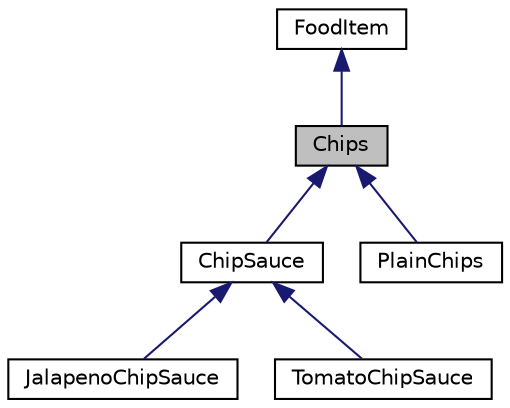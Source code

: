 digraph "Chips"
{
 // LATEX_PDF_SIZE
  edge [fontname="Helvetica",fontsize="10",labelfontname="Helvetica",labelfontsize="10"];
  node [fontname="Helvetica",fontsize="10",shape=record];
  Node1 [label="Chips",height=0.2,width=0.4,color="black", fillcolor="grey75", style="filled", fontcolor="black",tooltip="Represents a type of food item: chips."];
  Node2 -> Node1 [dir="back",color="midnightblue",fontsize="10",style="solid",fontname="Helvetica"];
  Node2 [label="FoodItem",height=0.2,width=0.4,color="black", fillcolor="white", style="filled",URL="$classFoodItem.html",tooltip="Represents a food item that can be cooked."];
  Node1 -> Node3 [dir="back",color="midnightblue",fontsize="10",style="solid",fontname="Helvetica"];
  Node3 [label="ChipSauce",height=0.2,width=0.4,color="black", fillcolor="white", style="filled",URL="$classChipSauce.html",tooltip="Represents a type of sauce for chips."];
  Node3 -> Node4 [dir="back",color="midnightblue",fontsize="10",style="solid",fontname="Helvetica"];
  Node4 [label="JalapenoChipSauce",height=0.2,width=0.4,color="black", fillcolor="white", style="filled",URL="$classJalapenoChipSauce.html",tooltip="Represents a type of sauce for chips: jalapeno-based sauce."];
  Node3 -> Node5 [dir="back",color="midnightblue",fontsize="10",style="solid",fontname="Helvetica"];
  Node5 [label="TomatoChipSauce",height=0.2,width=0.4,color="black", fillcolor="white", style="filled",URL="$classTomatoChipSauce.html",tooltip="Represents a type of sauce for chips: tomato-based sauce."];
  Node1 -> Node6 [dir="back",color="midnightblue",fontsize="10",style="solid",fontname="Helvetica"];
  Node6 [label="PlainChips",height=0.2,width=0.4,color="black", fillcolor="white", style="filled",URL="$classPlainChips.html",tooltip="Represents a specific type of chips: plain chips."];
}
